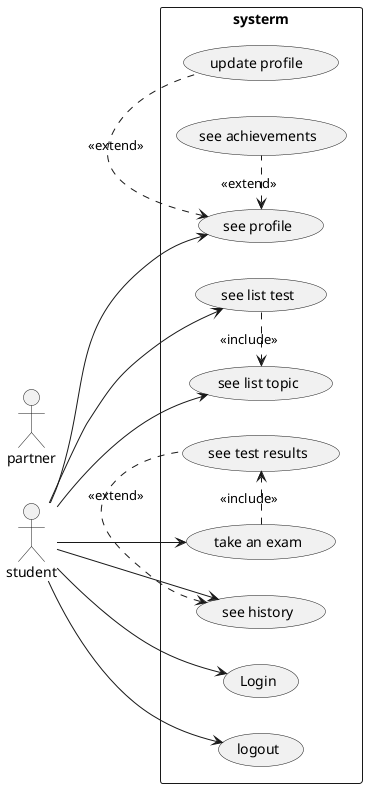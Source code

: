 @startuml
left to right direction
skinparam packageStyle rectangle
actor student
actor partner

rectangle systerm{
usecase (Login)
usecase (logout)
usecase (see list topic)
usecase (see test results)
   student -->(Login)
   student -->(logout)
   student -->(see profile)
   (see profile)<.(update profile ): <<extend>>
   (see profile)<.(see achievements):<<extend>>
   student -->(see list topic) 
   student --> (see list test)
   (see list test).> (see list topic):<<include>>
   
   student -->(see history)
 
    student --> (take an exam)
   (take an exam).>(see test results): <<include>>
   (see history)<.(see test results): <<extend>>
   
  
   

}

@enduml